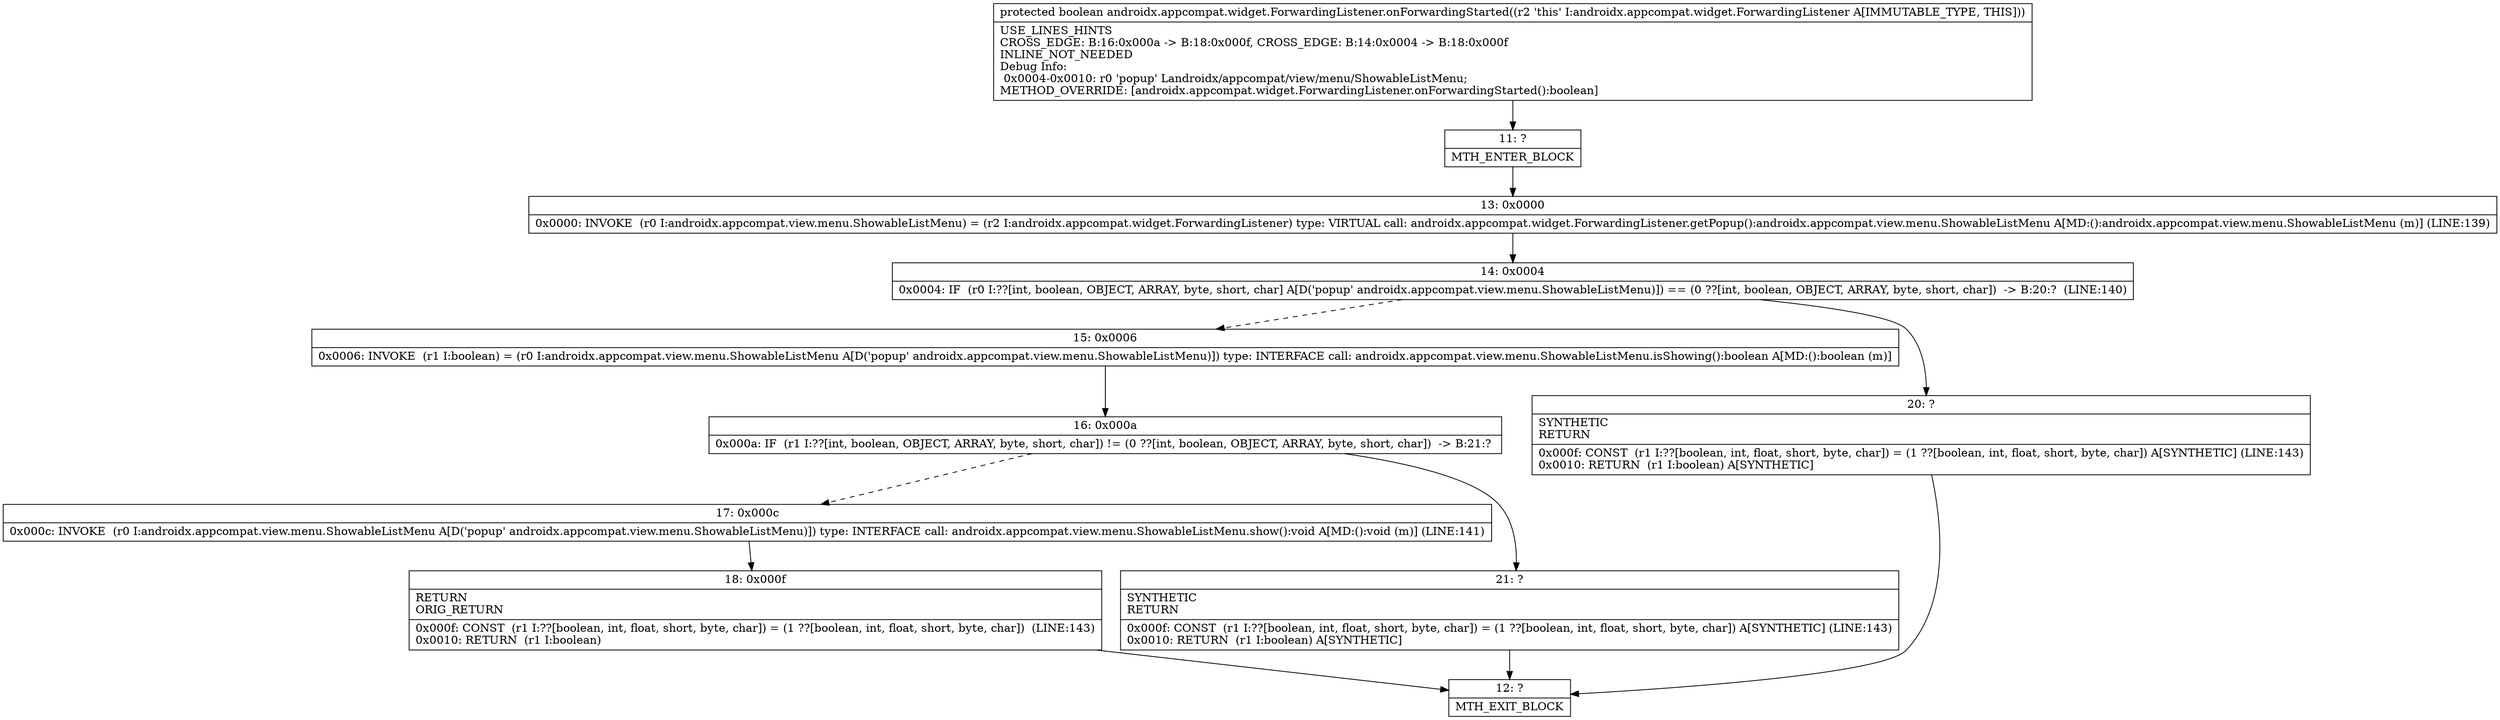 digraph "CFG forandroidx.appcompat.widget.ForwardingListener.onForwardingStarted()Z" {
Node_11 [shape=record,label="{11\:\ ?|MTH_ENTER_BLOCK\l}"];
Node_13 [shape=record,label="{13\:\ 0x0000|0x0000: INVOKE  (r0 I:androidx.appcompat.view.menu.ShowableListMenu) = (r2 I:androidx.appcompat.widget.ForwardingListener) type: VIRTUAL call: androidx.appcompat.widget.ForwardingListener.getPopup():androidx.appcompat.view.menu.ShowableListMenu A[MD:():androidx.appcompat.view.menu.ShowableListMenu (m)] (LINE:139)\l}"];
Node_14 [shape=record,label="{14\:\ 0x0004|0x0004: IF  (r0 I:??[int, boolean, OBJECT, ARRAY, byte, short, char] A[D('popup' androidx.appcompat.view.menu.ShowableListMenu)]) == (0 ??[int, boolean, OBJECT, ARRAY, byte, short, char])  \-\> B:20:?  (LINE:140)\l}"];
Node_15 [shape=record,label="{15\:\ 0x0006|0x0006: INVOKE  (r1 I:boolean) = (r0 I:androidx.appcompat.view.menu.ShowableListMenu A[D('popup' androidx.appcompat.view.menu.ShowableListMenu)]) type: INTERFACE call: androidx.appcompat.view.menu.ShowableListMenu.isShowing():boolean A[MD:():boolean (m)]\l}"];
Node_16 [shape=record,label="{16\:\ 0x000a|0x000a: IF  (r1 I:??[int, boolean, OBJECT, ARRAY, byte, short, char]) != (0 ??[int, boolean, OBJECT, ARRAY, byte, short, char])  \-\> B:21:? \l}"];
Node_17 [shape=record,label="{17\:\ 0x000c|0x000c: INVOKE  (r0 I:androidx.appcompat.view.menu.ShowableListMenu A[D('popup' androidx.appcompat.view.menu.ShowableListMenu)]) type: INTERFACE call: androidx.appcompat.view.menu.ShowableListMenu.show():void A[MD:():void (m)] (LINE:141)\l}"];
Node_18 [shape=record,label="{18\:\ 0x000f|RETURN\lORIG_RETURN\l|0x000f: CONST  (r1 I:??[boolean, int, float, short, byte, char]) = (1 ??[boolean, int, float, short, byte, char])  (LINE:143)\l0x0010: RETURN  (r1 I:boolean) \l}"];
Node_12 [shape=record,label="{12\:\ ?|MTH_EXIT_BLOCK\l}"];
Node_21 [shape=record,label="{21\:\ ?|SYNTHETIC\lRETURN\l|0x000f: CONST  (r1 I:??[boolean, int, float, short, byte, char]) = (1 ??[boolean, int, float, short, byte, char]) A[SYNTHETIC] (LINE:143)\l0x0010: RETURN  (r1 I:boolean) A[SYNTHETIC]\l}"];
Node_20 [shape=record,label="{20\:\ ?|SYNTHETIC\lRETURN\l|0x000f: CONST  (r1 I:??[boolean, int, float, short, byte, char]) = (1 ??[boolean, int, float, short, byte, char]) A[SYNTHETIC] (LINE:143)\l0x0010: RETURN  (r1 I:boolean) A[SYNTHETIC]\l}"];
MethodNode[shape=record,label="{protected boolean androidx.appcompat.widget.ForwardingListener.onForwardingStarted((r2 'this' I:androidx.appcompat.widget.ForwardingListener A[IMMUTABLE_TYPE, THIS]))  | USE_LINES_HINTS\lCROSS_EDGE: B:16:0x000a \-\> B:18:0x000f, CROSS_EDGE: B:14:0x0004 \-\> B:18:0x000f\lINLINE_NOT_NEEDED\lDebug Info:\l  0x0004\-0x0010: r0 'popup' Landroidx\/appcompat\/view\/menu\/ShowableListMenu;\lMETHOD_OVERRIDE: [androidx.appcompat.widget.ForwardingListener.onForwardingStarted():boolean]\l}"];
MethodNode -> Node_11;Node_11 -> Node_13;
Node_13 -> Node_14;
Node_14 -> Node_15[style=dashed];
Node_14 -> Node_20;
Node_15 -> Node_16;
Node_16 -> Node_17[style=dashed];
Node_16 -> Node_21;
Node_17 -> Node_18;
Node_18 -> Node_12;
Node_21 -> Node_12;
Node_20 -> Node_12;
}

